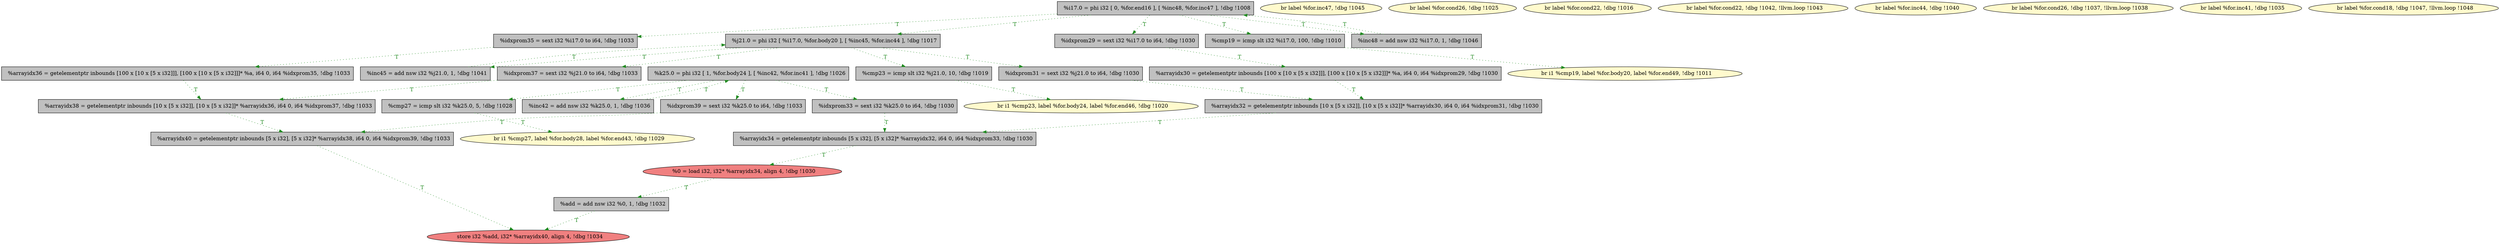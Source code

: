 
digraph G {


node810 [fillcolor=lemonchiffon,label="  br i1 %cmp27, label %for.body28, label %for.end43, !dbg !1029",shape=ellipse,style=filled ]
node806 [fillcolor=lemonchiffon,label="  br i1 %cmp19, label %for.body20, label %for.end49, !dbg !1011",shape=ellipse,style=filled ]
node803 [fillcolor=grey,label="  %i17.0 = phi i32 [ 0, %for.end16 ], [ %inc48, %for.inc47 ], !dbg !1008",shape=rectangle,style=filled ]
node802 [fillcolor=lightcoral,label="  %0 = load i32, i32* %arrayidx34, align 4, !dbg !1030",shape=ellipse,style=filled ]
node801 [fillcolor=lemonchiffon,label="  br label %for.inc47, !dbg !1045",shape=ellipse,style=filled ]
node800 [fillcolor=grey,label="  %cmp19 = icmp slt i32 %i17.0, 100, !dbg !1010",shape=rectangle,style=filled ]
node799 [fillcolor=lemonchiffon,label="  br i1 %cmp23, label %for.body24, label %for.end46, !dbg !1020",shape=ellipse,style=filled ]
node798 [fillcolor=grey,label="  %cmp27 = icmp slt i32 %k25.0, 5, !dbg !1028",shape=rectangle,style=filled ]
node809 [fillcolor=grey,label="  %add = add nsw i32 %0, 1, !dbg !1032",shape=rectangle,style=filled ]
node796 [fillcolor=grey,label="  %inc45 = add nsw i32 %j21.0, 1, !dbg !1041",shape=rectangle,style=filled ]
node805 [fillcolor=lemonchiffon,label="  br label %for.cond26, !dbg !1025",shape=ellipse,style=filled ]
node794 [fillcolor=lemonchiffon,label="  br label %for.cond22, !dbg !1016",shape=ellipse,style=filled ]
node790 [fillcolor=lemonchiffon,label="  br label %for.cond22, !dbg !1042, !llvm.loop !1043",shape=ellipse,style=filled ]
node782 [fillcolor=grey,label="  %arrayidx34 = getelementptr inbounds [5 x i32], [5 x i32]* %arrayidx32, i64 0, i64 %idxprom33, !dbg !1030",shape=rectangle,style=filled ]
node811 [fillcolor=lemonchiffon,label="  br label %for.inc44, !dbg !1040",shape=ellipse,style=filled ]
node777 [fillcolor=lemonchiffon,label="  br label %for.cond26, !dbg !1037, !llvm.loop !1038",shape=ellipse,style=filled ]
node783 [fillcolor=grey,label="  %idxprom33 = sext i32 %k25.0 to i64, !dbg !1030",shape=rectangle,style=filled ]
node808 [fillcolor=grey,label="  %k25.0 = phi i32 [ 1, %for.body24 ], [ %inc42, %for.inc41 ], !dbg !1026",shape=rectangle,style=filled ]
node786 [fillcolor=grey,label="  %idxprom39 = sext i32 %k25.0 to i64, !dbg !1033",shape=rectangle,style=filled ]
node778 [fillcolor=lemonchiffon,label="  br label %for.inc41, !dbg !1035",shape=ellipse,style=filled ]
node785 [fillcolor=grey,label="  %arrayidx32 = getelementptr inbounds [10 x [5 x i32]], [10 x [5 x i32]]* %arrayidx30, i64 0, i64 %idxprom31, !dbg !1030",shape=rectangle,style=filled ]
node804 [fillcolor=grey,label="  %inc48 = add nsw i32 %i17.0, 1, !dbg !1046",shape=rectangle,style=filled ]
node795 [fillcolor=grey,label="  %idxprom37 = sext i32 %j21.0 to i64, !dbg !1033",shape=rectangle,style=filled ]
node787 [fillcolor=grey,label="  %idxprom31 = sext i32 %j21.0 to i64, !dbg !1030",shape=rectangle,style=filled ]
node793 [fillcolor=grey,label="  %j21.0 = phi i32 [ %i17.0, %for.body20 ], [ %inc45, %for.inc44 ], !dbg !1017",shape=rectangle,style=filled ]
node788 [fillcolor=grey,label="  %arrayidx38 = getelementptr inbounds [10 x [5 x i32]], [10 x [5 x i32]]* %arrayidx36, i64 0, i64 %idxprom37, !dbg !1033",shape=rectangle,style=filled ]
node807 [fillcolor=lemonchiffon,label="  br label %for.cond18, !dbg !1047, !llvm.loop !1048",shape=ellipse,style=filled ]
node781 [fillcolor=grey,label="  %idxprom35 = sext i32 %i17.0 to i64, !dbg !1033",shape=rectangle,style=filled ]
node789 [fillcolor=grey,label="  %arrayidx30 = getelementptr inbounds [100 x [10 x [5 x i32]]], [100 x [10 x [5 x i32]]]* %a, i64 0, i64 %idxprom29, !dbg !1030",shape=rectangle,style=filled ]
node797 [fillcolor=grey,label="  %inc42 = add nsw i32 %k25.0, 1, !dbg !1036",shape=rectangle,style=filled ]
node779 [fillcolor=lightcoral,label="  store i32 %add, i32* %arrayidx40, align 4, !dbg !1034",shape=ellipse,style=filled ]
node784 [fillcolor=grey,label="  %arrayidx40 = getelementptr inbounds [5 x i32], [5 x i32]* %arrayidx38, i64 0, i64 %idxprom39, !dbg !1033",shape=rectangle,style=filled ]
node791 [fillcolor=grey,label="  %cmp23 = icmp slt i32 %j21.0, 10, !dbg !1019",shape=rectangle,style=filled ]
node780 [fillcolor=grey,label="  %arrayidx36 = getelementptr inbounds [100 x [10 x [5 x i32]]], [100 x [10 x [5 x i32]]]* %a, i64 0, i64 %idxprom35, !dbg !1033",shape=rectangle,style=filled ]
node792 [fillcolor=grey,label="  %idxprom29 = sext i32 %i17.0 to i64, !dbg !1030",shape=rectangle,style=filled ]

node782->node802 [style=dotted,color=forestgreen,label="T",fontcolor=forestgreen ]
node793->node791 [style=dotted,color=forestgreen,label="T",fontcolor=forestgreen ]
node793->node796 [style=dotted,color=forestgreen,label="T",fontcolor=forestgreen ]
node792->node789 [style=dotted,color=forestgreen,label="T",fontcolor=forestgreen ]
node793->node787 [style=dotted,color=forestgreen,label="T",fontcolor=forestgreen ]
node802->node809 [style=dotted,color=forestgreen,label="T",fontcolor=forestgreen ]
node793->node795 [style=dotted,color=forestgreen,label="T",fontcolor=forestgreen ]
node787->node785 [style=dotted,color=forestgreen,label="T",fontcolor=forestgreen ]
node788->node784 [style=dotted,color=forestgreen,label="T",fontcolor=forestgreen ]
node786->node784 [style=dotted,color=forestgreen,label="T",fontcolor=forestgreen ]
node784->node779 [style=dotted,color=forestgreen,label="T",fontcolor=forestgreen ]
node785->node782 [style=dotted,color=forestgreen,label="T",fontcolor=forestgreen ]
node803->node800 [style=dotted,color=forestgreen,label="T",fontcolor=forestgreen ]
node781->node780 [style=dotted,color=forestgreen,label="T",fontcolor=forestgreen ]
node808->node797 [style=dotted,color=forestgreen,label="T",fontcolor=forestgreen ]
node808->node786 [style=dotted,color=forestgreen,label="T",fontcolor=forestgreen ]
node808->node783 [style=dotted,color=forestgreen,label="T",fontcolor=forestgreen ]
node808->node798 [style=dotted,color=forestgreen,label="T",fontcolor=forestgreen ]
node796->node793 [style=dotted,color=forestgreen,label="T",fontcolor=forestgreen ]
node803->node793 [style=dotted,color=forestgreen,label="T",fontcolor=forestgreen ]
node809->node779 [style=dotted,color=forestgreen,label="T",fontcolor=forestgreen ]
node780->node788 [style=dotted,color=forestgreen,label="T",fontcolor=forestgreen ]
node803->node792 [style=dotted,color=forestgreen,label="T",fontcolor=forestgreen ]
node803->node781 [style=dotted,color=forestgreen,label="T",fontcolor=forestgreen ]
node803->node804 [style=dotted,color=forestgreen,label="T",fontcolor=forestgreen ]
node800->node806 [style=dotted,color=forestgreen,label="T",fontcolor=forestgreen ]
node795->node788 [style=dotted,color=forestgreen,label="T",fontcolor=forestgreen ]
node783->node782 [style=dotted,color=forestgreen,label="T",fontcolor=forestgreen ]
node804->node803 [style=dotted,color=forestgreen,label="T",fontcolor=forestgreen ]
node789->node785 [style=dotted,color=forestgreen,label="T",fontcolor=forestgreen ]
node798->node810 [style=dotted,color=forestgreen,label="T",fontcolor=forestgreen ]
node791->node799 [style=dotted,color=forestgreen,label="T",fontcolor=forestgreen ]
node797->node808 [style=dotted,color=forestgreen,label="T",fontcolor=forestgreen ]


}
